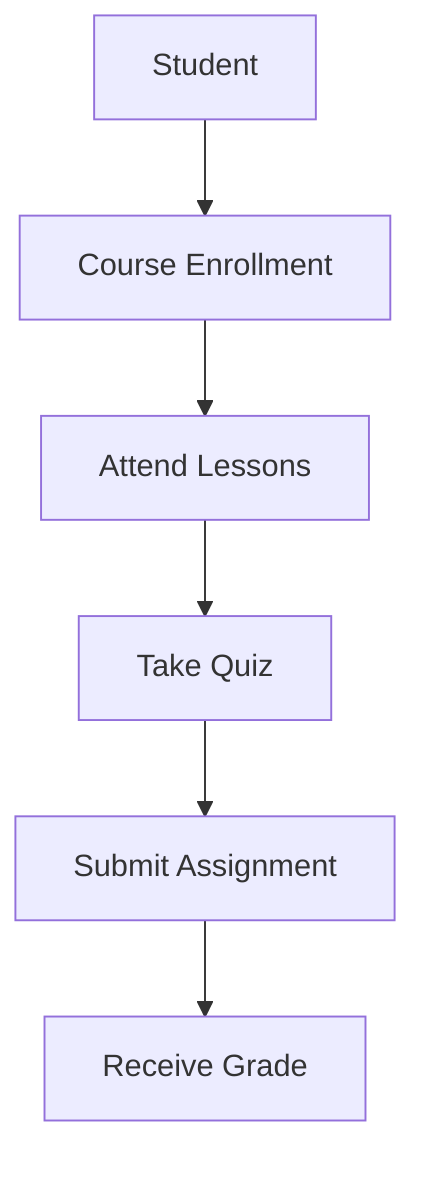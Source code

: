 flowchart TD
    Student --> Enroll[Course Enrollment]
    Enroll --> Lesson[Attend Lessons]
    Lesson --> Quiz[Take Quiz]
    Quiz --> Assignment[Submit Assignment]
    Assignment --> Grade[Receive Grade]